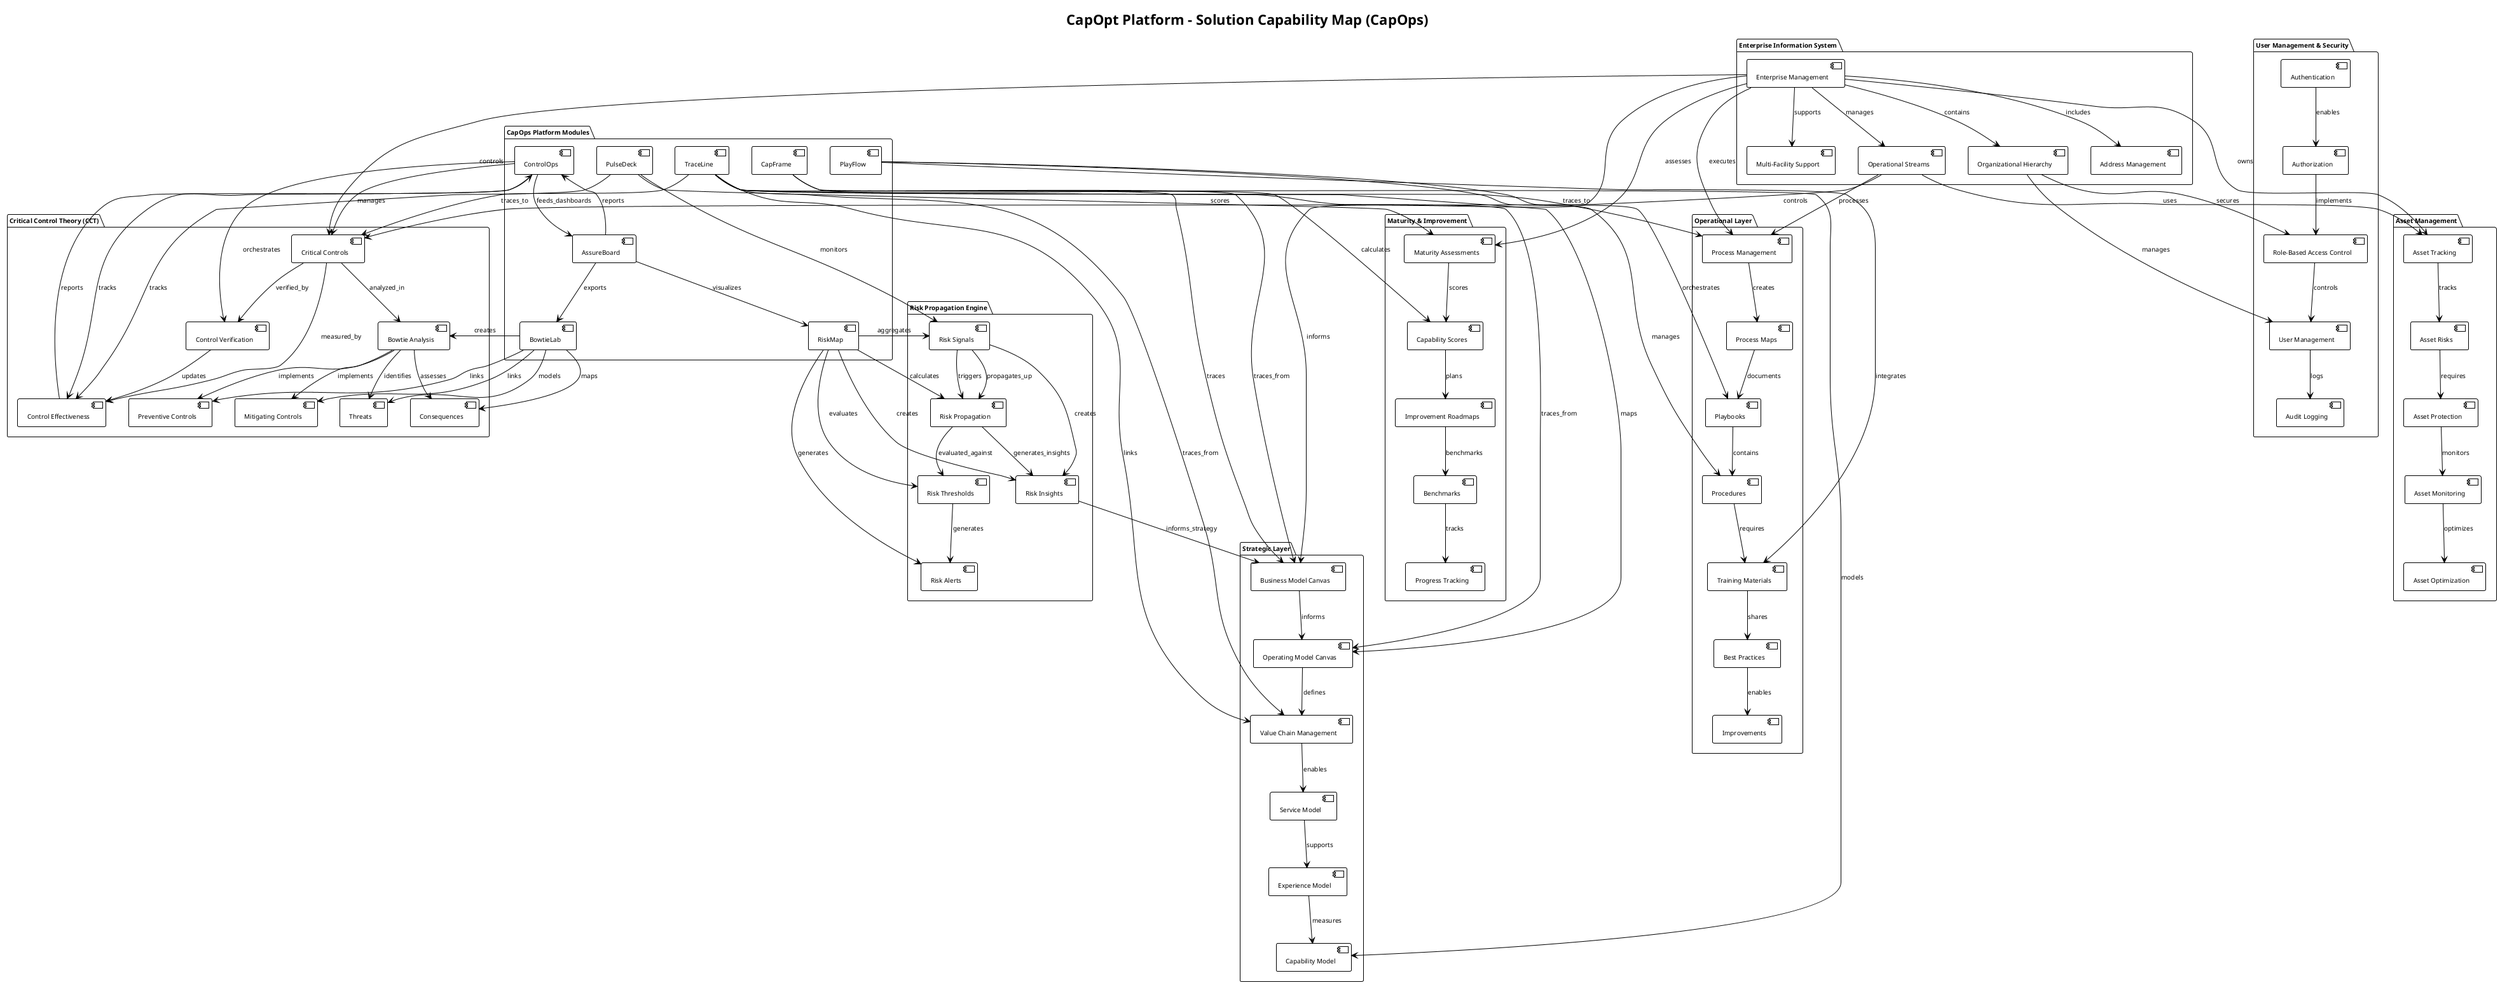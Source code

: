 @startuml CapOpt Platform Solution Capability Map

!theme plain
skinparam backgroundColor #FFFFFF
skinparam defaultFontName Arial
skinparam defaultFontSize 10

title CapOpt Platform - Solution Capability Map (CapOps)

package "Enterprise Information System" {
  [Enterprise Management] as EM
  [Multi-Facility Support] as MFS
  [Operational Streams] as OS
  [Organizational Hierarchy] as OH
  [Address Management] as AM
}

package "Strategic Layer" {
  [Business Model Canvas] as BMC
  [Operating Model Canvas] as OMC
  [Value Chain Management] as VCM
  [Service Model] as SM
  [Experience Model] as EM2
  [Capability Model] as CM
}

package "CapOps Platform Modules" {
  [ControlOps] as CO
  [BowtieLab] as BL
  [RiskMap] as RM
  [PlayFlow] as PF
  [TraceLine] as TL
  [AssureBoard] as AB
  [PulseDeck] as PD
  [CapFrame] as CF
}

package "Operational Layer" {
  [Process Management] as PM
  [Process Maps] as PM2
  [Playbooks] as PB
  [Procedures] as PR
  [Training Materials] as TM
  [Best Practices] as BP
  [Improvements] as I
}

package "Critical Control Theory (CCT)" {
  [Critical Controls] as CC
  [Control Verification] as CV
  [Control Effectiveness] as CE
  [Bowtie Analysis] as BA
  [Threats] as T
  [Consequences] as CON
  [Preventive Controls] as PC
  [Mitigating Controls] as MC
}

package "Risk Propagation Engine" {
  [Risk Signals] as RS
  [Risk Propagation] as RP
  [Risk Thresholds] as RT
  [Risk Alerts] as RA
  [Risk Insights] as RI
}

package "Asset Management" {
  [Asset Tracking] as AT
  [Asset Risks] as AR
  [Asset Protection] as AP
  [Asset Monitoring] as AM2
  [Asset Optimization] as AO
}

package "Maturity & Improvement" {
  [Maturity Assessments] as MA
  [Capability Scores] as CS3
  [Improvement Roadmaps] as IR
  [Benchmarks] as B
  [Progress Tracking] as PT
}

package "User Management & Security" {
  [Authentication] as AUTH
  [Authorization] as AUTH2
  [Role-Based Access Control] as RBAC
  [User Management] as UM
  [Audit Logging] as AL
}

' Enterprise Information System Relationships
EM --> MFS : supports
EM --> OS : manages
EM --> OH : contains
EM --> AM : includes

' Strategic Layer Relationships
BMC --> OMC : informs
OMC --> VCM : defines
VCM --> SM : enables
SM --> EM2 : supports
EM2 --> CM : measures

' CapOps Platform Module Relationships
CO --> CC : manages
CO --> CV : orchestrates
CO --> CE : tracks
BL --> BA : creates
BL --> T : models
BL --> CON : maps
BL --> PC : links
BL --> MC : links
RM --> RS : aggregates
RM --> RP : calculates
RM --> RT : evaluates
RM --> RA : generates
RM --> RI : creates
PF --> PB : orchestrates
PF --> PR : manages
PF --> TM : integrates
TL --> BMC : traces
TL --> OMC : maps
TL --> VCM : links
AB --> CO : reports
AB --> BL : exports
AB --> RM : visualizes
PD --> RS : monitors
PD --> CE : tracks
PD --> MA : scores
CF --> CM : models
CF --> CS3 : calculates

' Operational Layer Relationships
PM --> PM2 : creates
PM2 --> PB : documents
PB --> PR : contains
PR --> TM : requires
TM --> BP : shares
BP --> I : enables

' Critical Control Theory Relationships
CC --> CV : verified_by
CC --> CE : measured_by
CC --> BA : analyzed_in
BA --> T : identifies
BA --> CON : assesses
BA --> PC : implements
BA --> MC : implements

' Risk Propagation Engine Relationships
RS --> RP : triggers
RP --> RT : evaluated_against
RT --> RA : generates
RS --> RI : creates

' Asset Management Relationships
AT --> AR : tracks
AR --> AP : requires
AP --> AM2 : monitors
AM2 --> AO : optimizes

' Maturity & Improvement Relationships
MA --> CS3 : scores
CS3 --> IR : plans
IR --> B : benchmarks
B --> PT : tracks

' Cross-Layer Relationships
EM --> BMC : informs
EM --> PM : executes
EM --> CC : controls
EM --> AT : owns
EM --> MA : assesses

OS --> PM : processes
OS --> CC : controls
OS --> AT : uses

OH --> UM : manages
OH --> RBAC : secures

' User Management & Security Relationships
AUTH --> AUTH2 : enables
AUTH2 --> RBAC : implements
RBAC --> UM : controls
UM --> AL : logs

' Trickle-Up Risk Flow
RS --> RP : propagates_up
RP --> RI : generates_insights
RI --> BMC : informs_strategy

' Control Assurance Flow
CV --> CE : updates
CE --> CO : reports
CO --> AB : feeds_dashboards

' Strategic Traceability Flow
TL --> BMC : traces_from
TL --> OMC : traces_from
TL --> VCM : traces_from
TL --> PM : traces_to
TL --> CC : traces_to

@enduml 